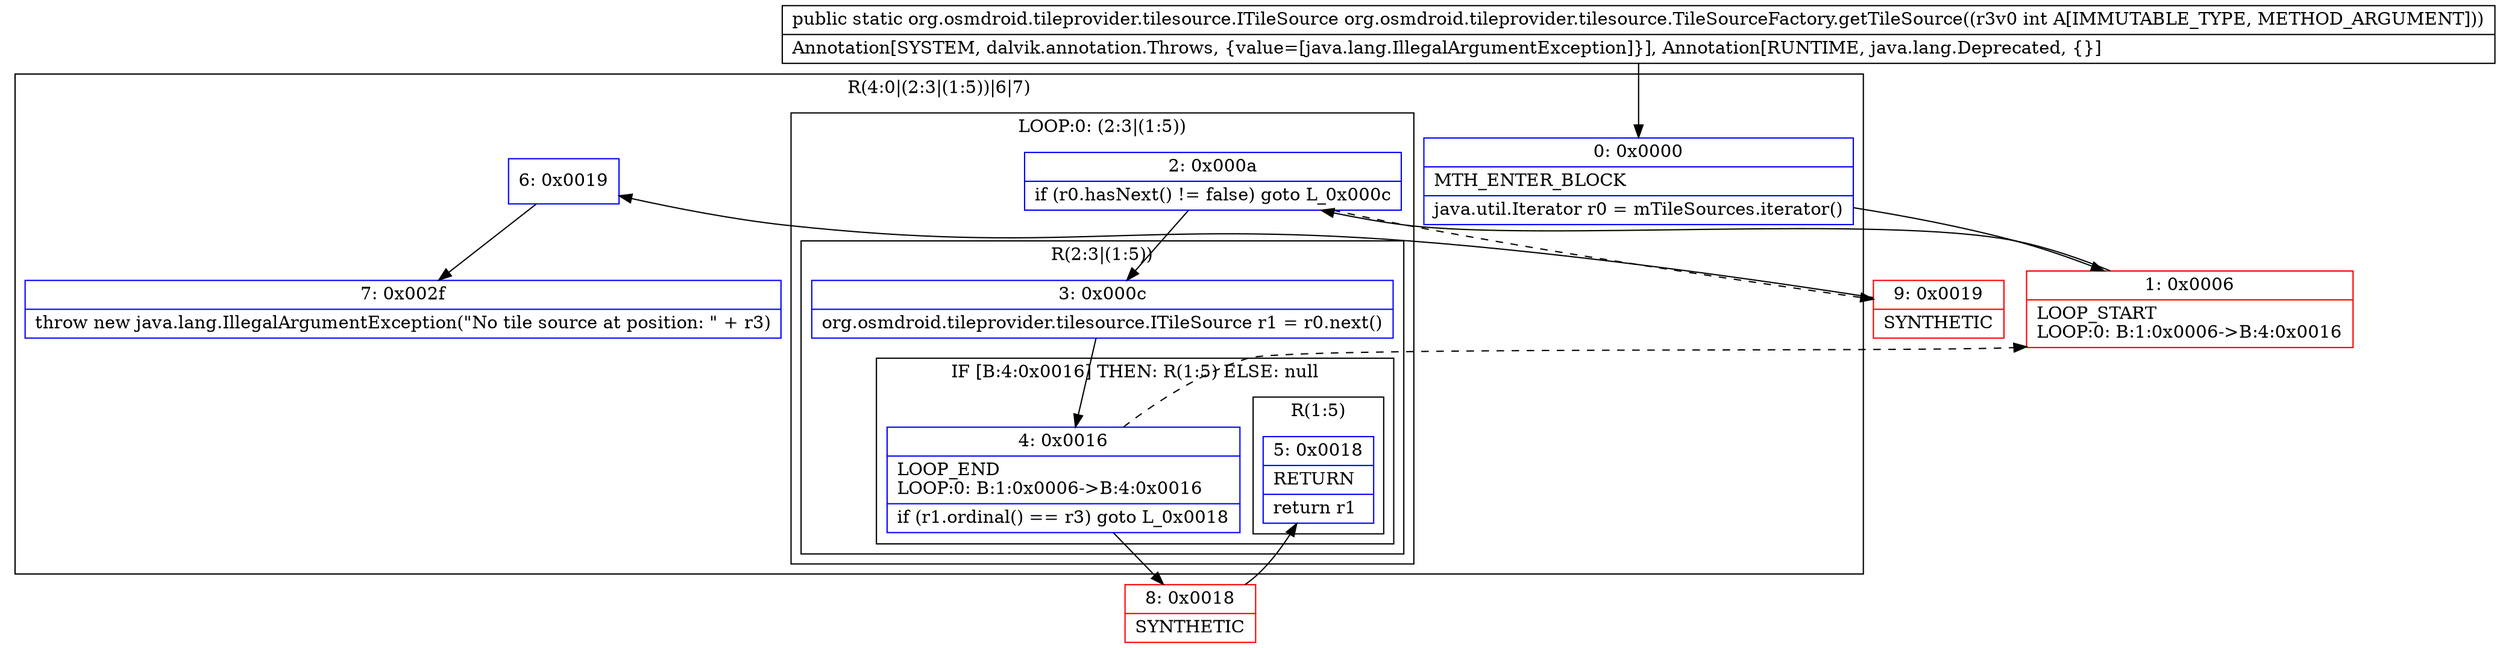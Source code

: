 digraph "CFG fororg.osmdroid.tileprovider.tilesource.TileSourceFactory.getTileSource(I)Lorg\/osmdroid\/tileprovider\/tilesource\/ITileSource;" {
subgraph cluster_Region_82336908 {
label = "R(4:0|(2:3|(1:5))|6|7)";
node [shape=record,color=blue];
Node_0 [shape=record,label="{0\:\ 0x0000|MTH_ENTER_BLOCK\l|java.util.Iterator r0 = mTileSources.iterator()\l}"];
subgraph cluster_LoopRegion_813398045 {
label = "LOOP:0: (2:3|(1:5))";
node [shape=record,color=blue];
Node_2 [shape=record,label="{2\:\ 0x000a|if (r0.hasNext() != false) goto L_0x000c\l}"];
subgraph cluster_Region_1540609764 {
label = "R(2:3|(1:5))";
node [shape=record,color=blue];
Node_3 [shape=record,label="{3\:\ 0x000c|org.osmdroid.tileprovider.tilesource.ITileSource r1 = r0.next()\l}"];
subgraph cluster_IfRegion_2001918872 {
label = "IF [B:4:0x0016] THEN: R(1:5) ELSE: null";
node [shape=record,color=blue];
Node_4 [shape=record,label="{4\:\ 0x0016|LOOP_END\lLOOP:0: B:1:0x0006\-\>B:4:0x0016\l|if (r1.ordinal() == r3) goto L_0x0018\l}"];
subgraph cluster_Region_823715266 {
label = "R(1:5)";
node [shape=record,color=blue];
Node_5 [shape=record,label="{5\:\ 0x0018|RETURN\l|return r1\l}"];
}
}
}
}
Node_6 [shape=record,label="{6\:\ 0x0019}"];
Node_7 [shape=record,label="{7\:\ 0x002f|throw new java.lang.IllegalArgumentException(\"No tile source at position: \" + r3)\l}"];
}
Node_1 [shape=record,color=red,label="{1\:\ 0x0006|LOOP_START\lLOOP:0: B:1:0x0006\-\>B:4:0x0016\l}"];
Node_8 [shape=record,color=red,label="{8\:\ 0x0018|SYNTHETIC\l}"];
Node_9 [shape=record,color=red,label="{9\:\ 0x0019|SYNTHETIC\l}"];
MethodNode[shape=record,label="{public static org.osmdroid.tileprovider.tilesource.ITileSource org.osmdroid.tileprovider.tilesource.TileSourceFactory.getTileSource((r3v0 int A[IMMUTABLE_TYPE, METHOD_ARGUMENT]))  | Annotation[SYSTEM, dalvik.annotation.Throws, \{value=[java.lang.IllegalArgumentException]\}], Annotation[RUNTIME, java.lang.Deprecated, \{\}]\l}"];
MethodNode -> Node_0;
Node_0 -> Node_1;
Node_2 -> Node_3;
Node_2 -> Node_9[style=dashed];
Node_3 -> Node_4;
Node_4 -> Node_1[style=dashed];
Node_4 -> Node_8;
Node_6 -> Node_7;
Node_1 -> Node_2;
Node_8 -> Node_5;
Node_9 -> Node_6;
}

